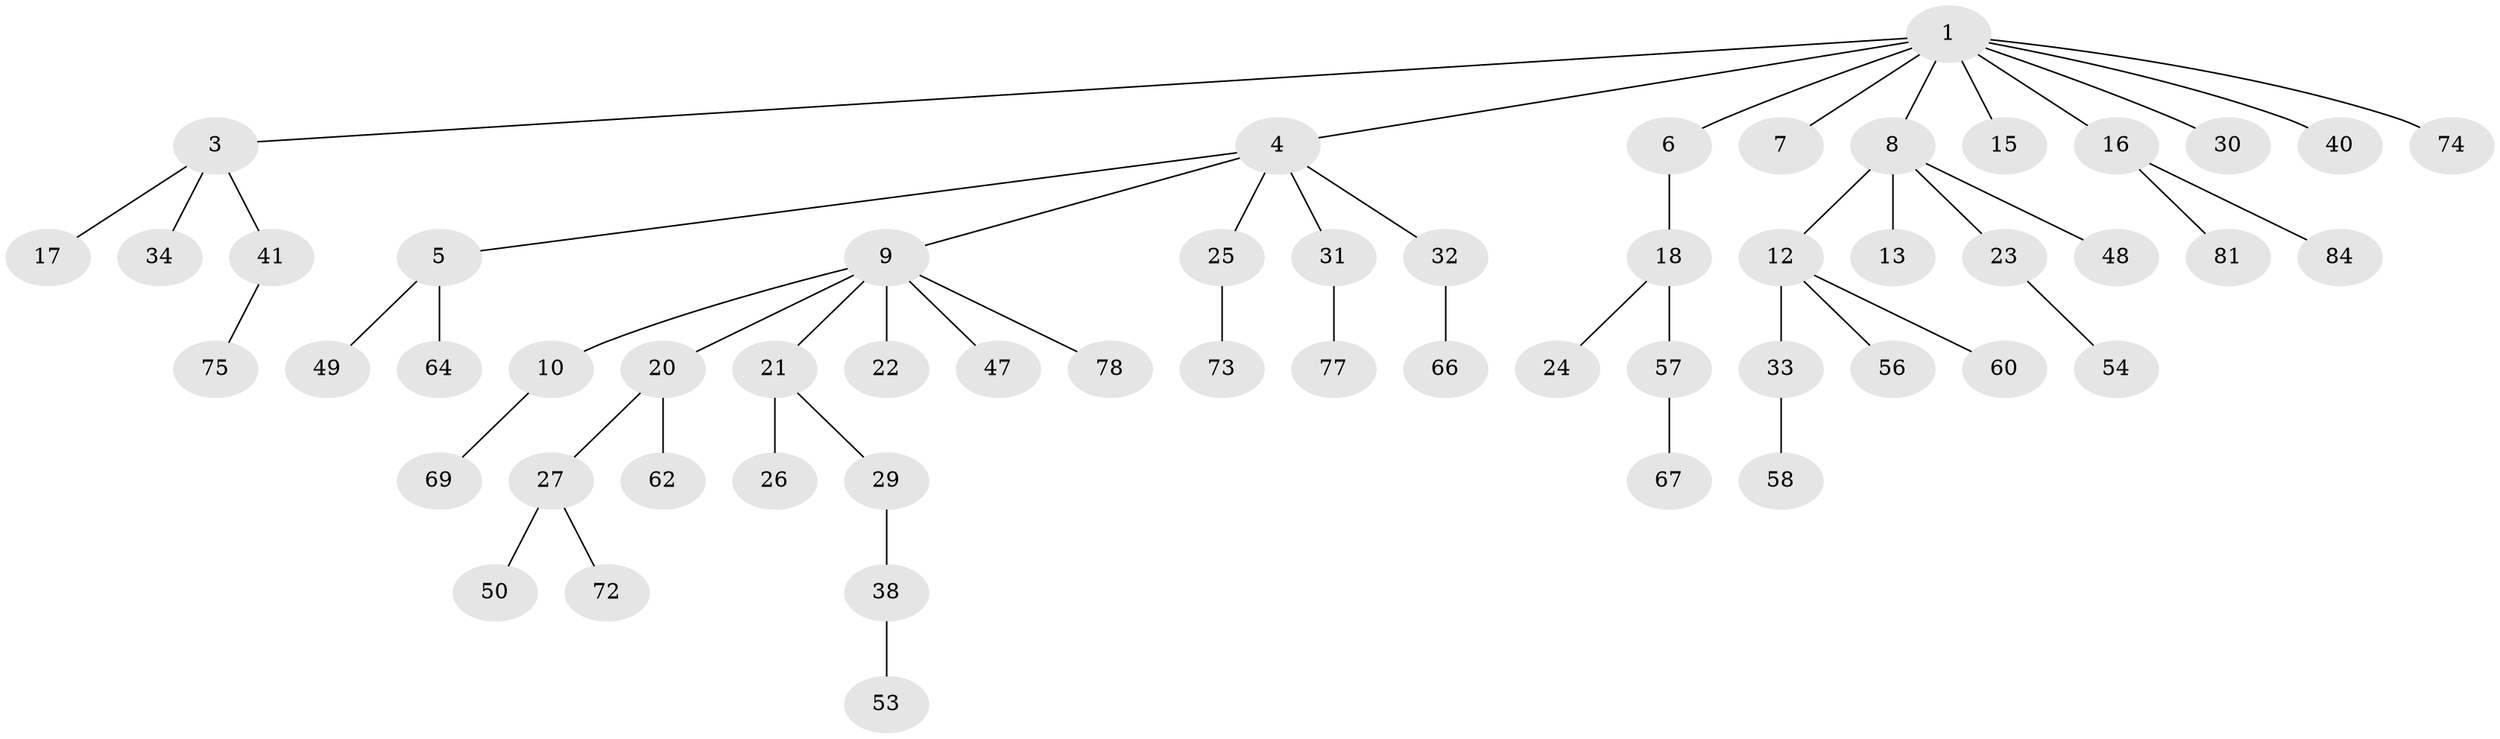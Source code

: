 // original degree distribution, {4: 0.03488372093023256, 8: 0.023255813953488372, 5: 0.023255813953488372, 7: 0.011627906976744186, 2: 0.36046511627906974, 1: 0.45348837209302323, 3: 0.09302325581395349}
// Generated by graph-tools (version 1.1) at 2025/11/02/27/25 16:11:26]
// undirected, 55 vertices, 54 edges
graph export_dot {
graph [start="1"]
  node [color=gray90,style=filled];
  1 [super="+2"];
  3 [super="+68"];
  4 [super="+45"];
  5 [super="+37"];
  6;
  7;
  8 [super="+39"];
  9 [super="+11"];
  10 [super="+52"];
  12 [super="+14"];
  13;
  15 [super="+28"];
  16 [super="+70"];
  17 [super="+46"];
  18 [super="+19"];
  20;
  21;
  22 [super="+44"];
  23 [super="+63"];
  24 [super="+79"];
  25 [super="+43"];
  26 [super="+85"];
  27 [super="+36"];
  29 [super="+76"];
  30;
  31 [super="+51"];
  32 [super="+61"];
  33;
  34 [super="+35"];
  38 [super="+55"];
  40 [super="+42"];
  41 [super="+65"];
  47;
  48;
  49;
  50 [super="+86"];
  53 [super="+80"];
  54;
  56;
  57 [super="+59"];
  58 [super="+82"];
  60 [super="+71"];
  62;
  64;
  66;
  67;
  69;
  72;
  73 [super="+83"];
  74;
  75;
  77;
  78;
  81;
  84;
  1 -- 8;
  1 -- 15;
  1 -- 40;
  1 -- 3;
  1 -- 4;
  1 -- 6;
  1 -- 7;
  1 -- 74;
  1 -- 16;
  1 -- 30;
  3 -- 17;
  3 -- 34;
  3 -- 41;
  4 -- 5;
  4 -- 9;
  4 -- 25;
  4 -- 31;
  4 -- 32;
  5 -- 64;
  5 -- 49;
  6 -- 18;
  8 -- 12;
  8 -- 13;
  8 -- 23;
  8 -- 48;
  9 -- 10;
  9 -- 20;
  9 -- 21;
  9 -- 22;
  9 -- 47;
  9 -- 78;
  10 -- 69;
  12 -- 56;
  12 -- 33;
  12 -- 60;
  16 -- 84;
  16 -- 81;
  18 -- 24;
  18 -- 57;
  20 -- 27;
  20 -- 62;
  21 -- 26;
  21 -- 29;
  23 -- 54;
  25 -- 73;
  27 -- 72;
  27 -- 50;
  29 -- 38;
  31 -- 77;
  32 -- 66;
  33 -- 58;
  38 -- 53;
  41 -- 75;
  57 -- 67;
}

